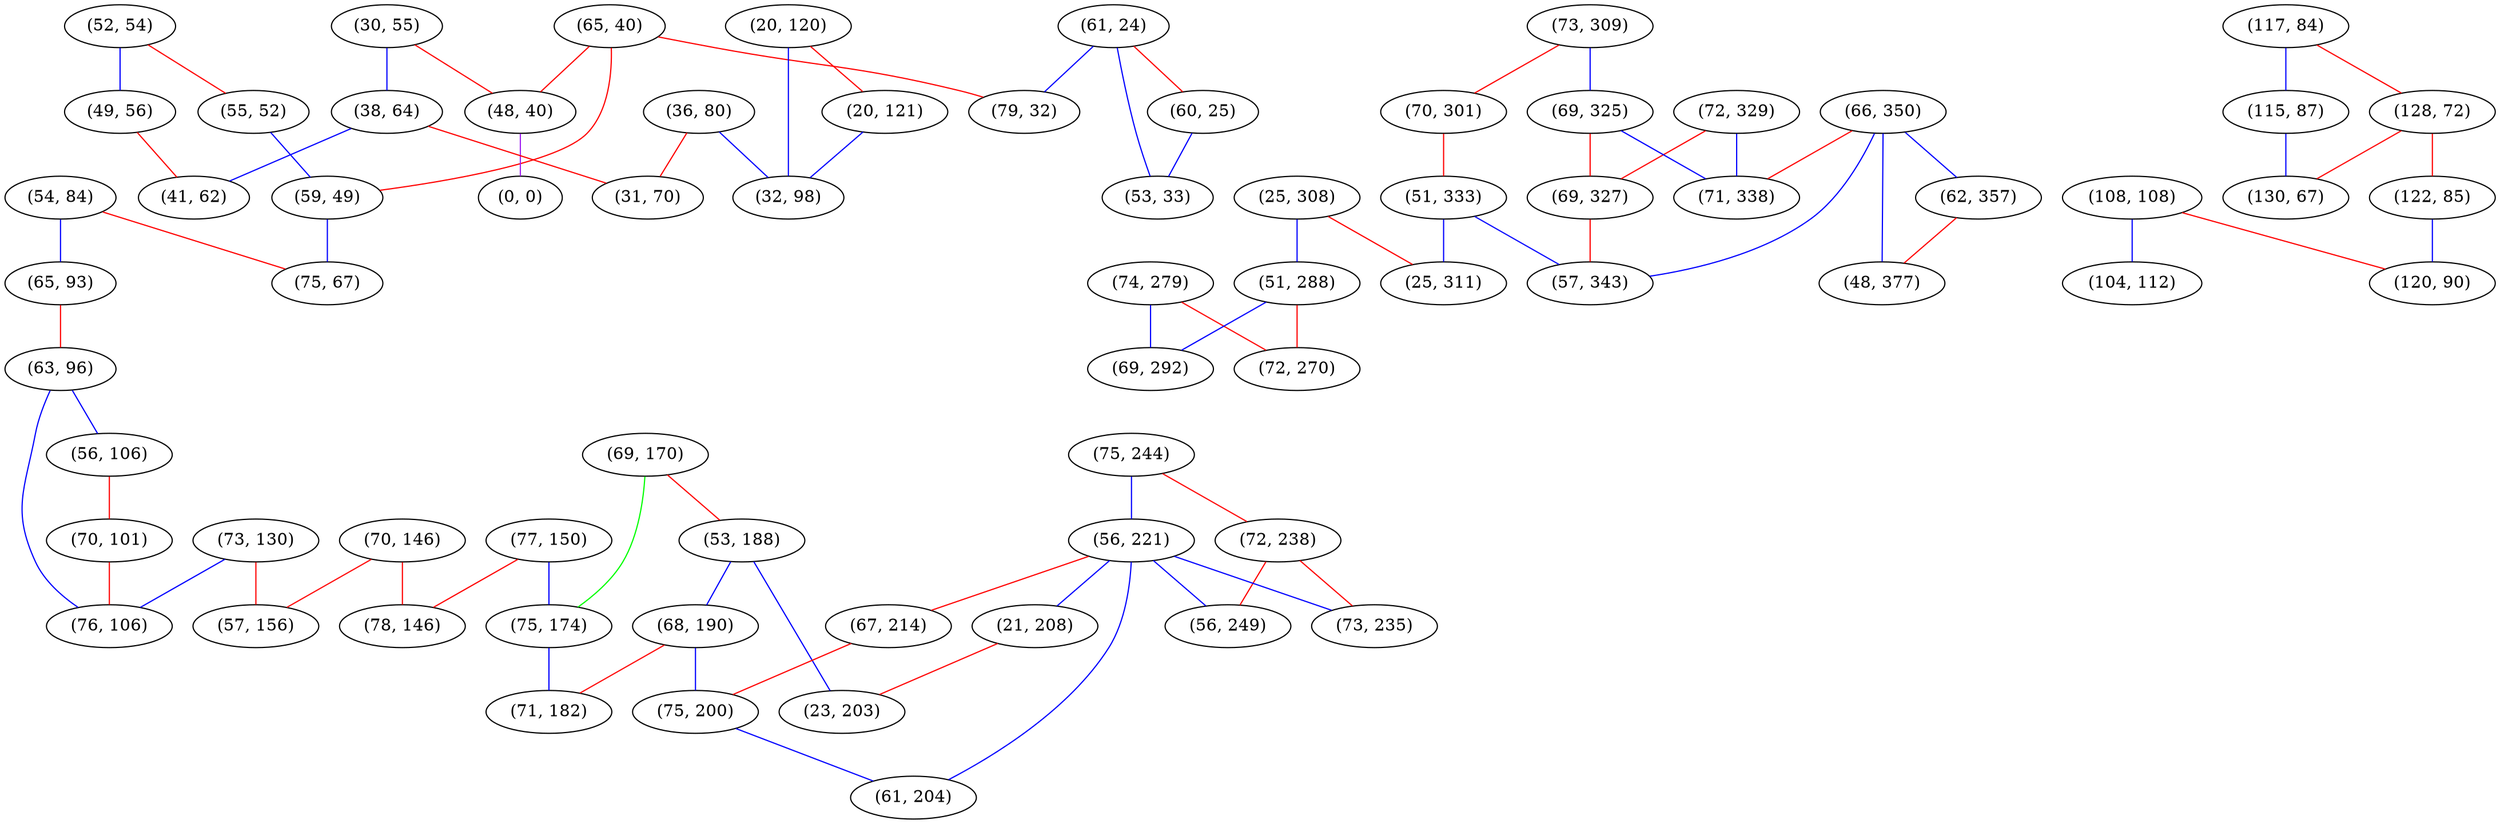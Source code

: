 graph "" {
"(54, 84)";
"(61, 24)";
"(70, 146)";
"(69, 170)";
"(25, 308)";
"(73, 309)";
"(53, 188)";
"(108, 108)";
"(30, 55)";
"(117, 84)";
"(66, 350)";
"(72, 329)";
"(74, 279)";
"(65, 40)";
"(75, 244)";
"(70, 301)";
"(115, 87)";
"(51, 288)";
"(65, 93)";
"(128, 72)";
"(60, 25)";
"(68, 190)";
"(69, 325)";
"(73, 130)";
"(53, 33)";
"(48, 40)";
"(38, 64)";
"(36, 80)";
"(62, 357)";
"(51, 333)";
"(48, 377)";
"(104, 112)";
"(63, 96)";
"(56, 106)";
"(70, 101)";
"(77, 150)";
"(72, 238)";
"(31, 70)";
"(0, 0)";
"(56, 221)";
"(52, 54)";
"(20, 120)";
"(79, 32)";
"(69, 292)";
"(71, 338)";
"(55, 52)";
"(59, 49)";
"(21, 208)";
"(76, 106)";
"(72, 270)";
"(122, 85)";
"(20, 121)";
"(67, 214)";
"(69, 327)";
"(75, 200)";
"(23, 203)";
"(78, 146)";
"(75, 67)";
"(32, 98)";
"(56, 249)";
"(49, 56)";
"(73, 235)";
"(41, 62)";
"(75, 174)";
"(61, 204)";
"(130, 67)";
"(71, 182)";
"(57, 343)";
"(120, 90)";
"(57, 156)";
"(25, 311)";
"(54, 84)" -- "(65, 93)"  [color=blue, key=0, weight=3];
"(54, 84)" -- "(75, 67)"  [color=red, key=0, weight=1];
"(61, 24)" -- "(79, 32)"  [color=blue, key=0, weight=3];
"(61, 24)" -- "(60, 25)"  [color=red, key=0, weight=1];
"(61, 24)" -- "(53, 33)"  [color=blue, key=0, weight=3];
"(70, 146)" -- "(78, 146)"  [color=red, key=0, weight=1];
"(70, 146)" -- "(57, 156)"  [color=red, key=0, weight=1];
"(69, 170)" -- "(53, 188)"  [color=red, key=0, weight=1];
"(69, 170)" -- "(75, 174)"  [color=green, key=0, weight=2];
"(25, 308)" -- "(51, 288)"  [color=blue, key=0, weight=3];
"(25, 308)" -- "(25, 311)"  [color=red, key=0, weight=1];
"(73, 309)" -- "(69, 325)"  [color=blue, key=0, weight=3];
"(73, 309)" -- "(70, 301)"  [color=red, key=0, weight=1];
"(53, 188)" -- "(23, 203)"  [color=blue, key=0, weight=3];
"(53, 188)" -- "(68, 190)"  [color=blue, key=0, weight=3];
"(108, 108)" -- "(104, 112)"  [color=blue, key=0, weight=3];
"(108, 108)" -- "(120, 90)"  [color=red, key=0, weight=1];
"(30, 55)" -- "(48, 40)"  [color=red, key=0, weight=1];
"(30, 55)" -- "(38, 64)"  [color=blue, key=0, weight=3];
"(117, 84)" -- "(115, 87)"  [color=blue, key=0, weight=3];
"(117, 84)" -- "(128, 72)"  [color=red, key=0, weight=1];
"(66, 350)" -- "(48, 377)"  [color=blue, key=0, weight=3];
"(66, 350)" -- "(62, 357)"  [color=blue, key=0, weight=3];
"(66, 350)" -- "(71, 338)"  [color=red, key=0, weight=1];
"(66, 350)" -- "(57, 343)"  [color=blue, key=0, weight=3];
"(72, 329)" -- "(69, 327)"  [color=red, key=0, weight=1];
"(72, 329)" -- "(71, 338)"  [color=blue, key=0, weight=3];
"(74, 279)" -- "(72, 270)"  [color=red, key=0, weight=1];
"(74, 279)" -- "(69, 292)"  [color=blue, key=0, weight=3];
"(65, 40)" -- "(48, 40)"  [color=red, key=0, weight=1];
"(65, 40)" -- "(79, 32)"  [color=red, key=0, weight=1];
"(65, 40)" -- "(59, 49)"  [color=red, key=0, weight=1];
"(75, 244)" -- "(72, 238)"  [color=red, key=0, weight=1];
"(75, 244)" -- "(56, 221)"  [color=blue, key=0, weight=3];
"(70, 301)" -- "(51, 333)"  [color=red, key=0, weight=1];
"(115, 87)" -- "(130, 67)"  [color=blue, key=0, weight=3];
"(51, 288)" -- "(72, 270)"  [color=red, key=0, weight=1];
"(51, 288)" -- "(69, 292)"  [color=blue, key=0, weight=3];
"(65, 93)" -- "(63, 96)"  [color=red, key=0, weight=1];
"(128, 72)" -- "(130, 67)"  [color=red, key=0, weight=1];
"(128, 72)" -- "(122, 85)"  [color=red, key=0, weight=1];
"(60, 25)" -- "(53, 33)"  [color=blue, key=0, weight=3];
"(68, 190)" -- "(75, 200)"  [color=blue, key=0, weight=3];
"(68, 190)" -- "(71, 182)"  [color=red, key=0, weight=1];
"(69, 325)" -- "(69, 327)"  [color=red, key=0, weight=1];
"(69, 325)" -- "(71, 338)"  [color=blue, key=0, weight=3];
"(73, 130)" -- "(76, 106)"  [color=blue, key=0, weight=3];
"(73, 130)" -- "(57, 156)"  [color=red, key=0, weight=1];
"(48, 40)" -- "(0, 0)"  [color=purple, key=0, weight=4];
"(38, 64)" -- "(41, 62)"  [color=blue, key=0, weight=3];
"(38, 64)" -- "(31, 70)"  [color=red, key=0, weight=1];
"(36, 80)" -- "(31, 70)"  [color=red, key=0, weight=1];
"(36, 80)" -- "(32, 98)"  [color=blue, key=0, weight=3];
"(62, 357)" -- "(48, 377)"  [color=red, key=0, weight=1];
"(51, 333)" -- "(57, 343)"  [color=blue, key=0, weight=3];
"(51, 333)" -- "(25, 311)"  [color=blue, key=0, weight=3];
"(63, 96)" -- "(56, 106)"  [color=blue, key=0, weight=3];
"(63, 96)" -- "(76, 106)"  [color=blue, key=0, weight=3];
"(56, 106)" -- "(70, 101)"  [color=red, key=0, weight=1];
"(70, 101)" -- "(76, 106)"  [color=red, key=0, weight=1];
"(77, 150)" -- "(78, 146)"  [color=red, key=0, weight=1];
"(77, 150)" -- "(75, 174)"  [color=blue, key=0, weight=3];
"(72, 238)" -- "(56, 249)"  [color=red, key=0, weight=1];
"(72, 238)" -- "(73, 235)"  [color=red, key=0, weight=1];
"(56, 221)" -- "(67, 214)"  [color=red, key=0, weight=1];
"(56, 221)" -- "(56, 249)"  [color=blue, key=0, weight=3];
"(56, 221)" -- "(61, 204)"  [color=blue, key=0, weight=3];
"(56, 221)" -- "(73, 235)"  [color=blue, key=0, weight=3];
"(56, 221)" -- "(21, 208)"  [color=blue, key=0, weight=3];
"(52, 54)" -- "(55, 52)"  [color=red, key=0, weight=1];
"(52, 54)" -- "(49, 56)"  [color=blue, key=0, weight=3];
"(20, 120)" -- "(20, 121)"  [color=red, key=0, weight=1];
"(20, 120)" -- "(32, 98)"  [color=blue, key=0, weight=3];
"(55, 52)" -- "(59, 49)"  [color=blue, key=0, weight=3];
"(59, 49)" -- "(75, 67)"  [color=blue, key=0, weight=3];
"(21, 208)" -- "(23, 203)"  [color=red, key=0, weight=1];
"(122, 85)" -- "(120, 90)"  [color=blue, key=0, weight=3];
"(20, 121)" -- "(32, 98)"  [color=blue, key=0, weight=3];
"(67, 214)" -- "(75, 200)"  [color=red, key=0, weight=1];
"(69, 327)" -- "(57, 343)"  [color=red, key=0, weight=1];
"(75, 200)" -- "(61, 204)"  [color=blue, key=0, weight=3];
"(49, 56)" -- "(41, 62)"  [color=red, key=0, weight=1];
"(75, 174)" -- "(71, 182)"  [color=blue, key=0, weight=3];
}
